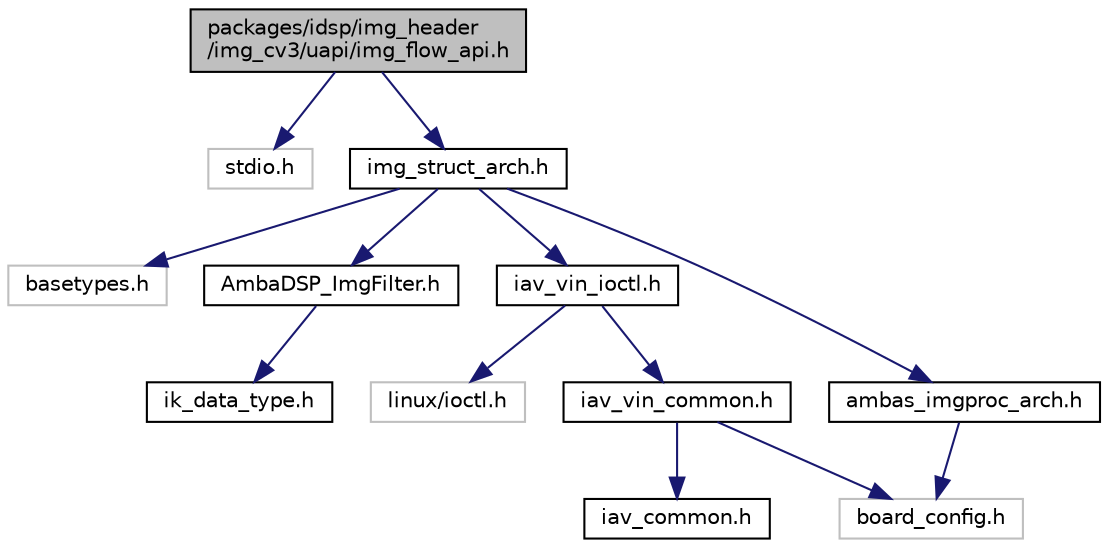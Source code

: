 digraph "packages/idsp/img_header/img_cv3/uapi/img_flow_api.h"
{
 // INTERACTIVE_SVG=YES
 // LATEX_PDF_SIZE
  bgcolor="transparent";
  edge [fontname="Helvetica",fontsize="10",labelfontname="Helvetica",labelfontsize="10"];
  node [fontname="Helvetica",fontsize="10",shape=record];
  Node1 [label="packages/idsp/img_header\l/img_cv3/uapi/img_flow_api.h",height=0.2,width=0.4,color="black", fillcolor="grey75", style="filled", fontcolor="black",tooltip="This file defines basic Image Flow Library APIs."];
  Node1 -> Node2 [color="midnightblue",fontsize="10",style="solid",fontname="Helvetica"];
  Node2 [label="stdio.h",height=0.2,width=0.4,color="grey75",tooltip=" "];
  Node1 -> Node3 [color="midnightblue",fontsize="10",style="solid",fontname="Helvetica"];
  Node3 [label="img_struct_arch.h",height=0.2,width=0.4,color="black",URL="$d2/d1b/img__struct__arch_8h.html",tooltip=" "];
  Node3 -> Node4 [color="midnightblue",fontsize="10",style="solid",fontname="Helvetica"];
  Node4 [label="basetypes.h",height=0.2,width=0.4,color="grey75",tooltip=" "];
  Node3 -> Node5 [color="midnightblue",fontsize="10",style="solid",fontname="Helvetica"];
  Node5 [label="AmbaDSP_ImgFilter.h",height=0.2,width=0.4,color="black",URL="$d0/d20/AmbaDSP__ImgFilter_8h.html",tooltip=" "];
  Node5 -> Node6 [color="midnightblue",fontsize="10",style="solid",fontname="Helvetica"];
  Node6 [label="ik_data_type.h",height=0.2,width=0.4,color="black",URL="$df/d99/ik__data__type_8h.html",tooltip=" "];
  Node3 -> Node7 [color="midnightblue",fontsize="10",style="solid",fontname="Helvetica"];
  Node7 [label="iav_vin_ioctl.h",height=0.2,width=0.4,color="black",URL="$de/d12/iav__vin__ioctl_8h.html",tooltip="This file defines IAV Video Input Configuration IOCTL api."];
  Node7 -> Node8 [color="midnightblue",fontsize="10",style="solid",fontname="Helvetica"];
  Node8 [label="linux/ioctl.h",height=0.2,width=0.4,color="grey75",tooltip=" "];
  Node7 -> Node9 [color="midnightblue",fontsize="10",style="solid",fontname="Helvetica"];
  Node9 [label="iav_vin_common.h",height=0.2,width=0.4,color="black",URL="$d9/d65/iav__vin__common_8h.html",tooltip="This file defines IAV Video Input Configuration structures."];
  Node9 -> Node10 [color="midnightblue",fontsize="10",style="solid",fontname="Helvetica"];
  Node10 [label="board_config.h",height=0.2,width=0.4,color="grey75",tooltip=" "];
  Node9 -> Node11 [color="midnightblue",fontsize="10",style="solid",fontname="Helvetica"];
  Node11 [label="iav_common.h",height=0.2,width=0.4,color="black",URL="$d9/da5/iav__common_8h.html",tooltip="This file defines common enumerations used in all IAV driver and header files."];
  Node3 -> Node12 [color="midnightblue",fontsize="10",style="solid",fontname="Helvetica"];
  Node12 [label="ambas_imgproc_arch.h",height=0.2,width=0.4,color="black",URL="$dd/d40/ambas__imgproc__arch_8h.html",tooltip=" "];
  Node12 -> Node10 [color="midnightblue",fontsize="10",style="solid",fontname="Helvetica"];
}
